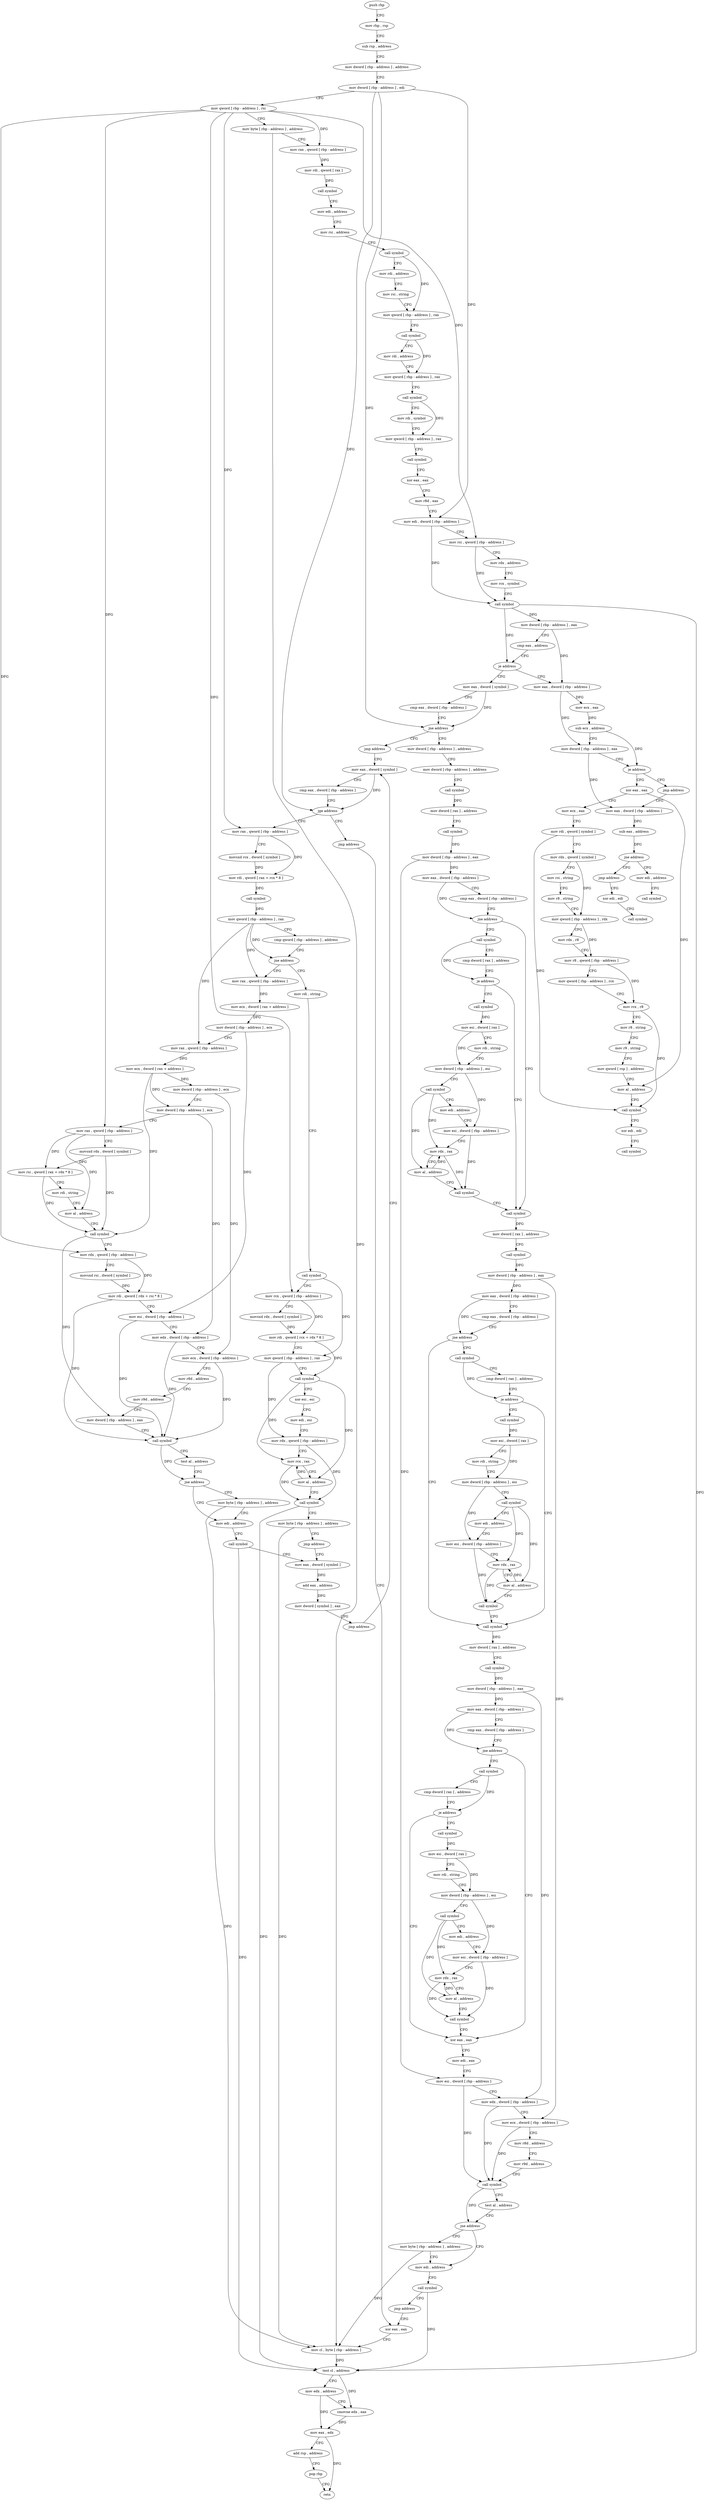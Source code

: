 digraph "func" {
"4200992" [label = "push rbp" ]
"4200993" [label = "mov rbp , rsp" ]
"4200996" [label = "sub rsp , address" ]
"4201003" [label = "mov dword [ rbp - address ] , address" ]
"4201010" [label = "mov dword [ rbp - address ] , edi" ]
"4201013" [label = "mov qword [ rbp - address ] , rsi" ]
"4201017" [label = "mov byte [ rbp - address ] , address" ]
"4201021" [label = "mov rax , qword [ rbp - address ]" ]
"4201025" [label = "mov rdi , qword [ rax ]" ]
"4201028" [label = "call symbol" ]
"4201033" [label = "mov edi , address" ]
"4201038" [label = "mov rsi , address" ]
"4201048" [label = "call symbol" ]
"4201053" [label = "mov rdi , address" ]
"4201063" [label = "mov rsi , string" ]
"4201073" [label = "mov qword [ rbp - address ] , rax" ]
"4201077" [label = "call symbol" ]
"4201082" [label = "mov rdi , address" ]
"4201092" [label = "mov qword [ rbp - address ] , rax" ]
"4201096" [label = "call symbol" ]
"4201101" [label = "mov rdi , symbol" ]
"4201111" [label = "mov qword [ rbp - address ] , rax" ]
"4201115" [label = "call symbol" ]
"4201120" [label = "xor eax , eax" ]
"4201122" [label = "mov r8d , eax" ]
"4201125" [label = "mov edi , dword [ rbp - address ]" ]
"4201128" [label = "mov rsi , qword [ rbp - address ]" ]
"4201132" [label = "mov rdx , address" ]
"4201142" [label = "mov rcx , symbol" ]
"4201152" [label = "call symbol" ]
"4201157" [label = "mov dword [ rbp - address ] , eax" ]
"4201160" [label = "cmp eax , address" ]
"4201163" [label = "je address" ]
"4201330" [label = "mov eax , dword [ symbol ]" ]
"4201169" [label = "mov eax , dword [ rbp - address ]" ]
"4201337" [label = "cmp eax , dword [ rbp - address ]" ]
"4201340" [label = "jne address" ]
"4201681" [label = "jmp address" ]
"4201346" [label = "mov dword [ rbp - address ] , address" ]
"4201172" [label = "mov ecx , eax" ]
"4201174" [label = "sub ecx , address" ]
"4201180" [label = "mov dword [ rbp - address ] , eax" ]
"4201183" [label = "je address" ]
"4201220" [label = "xor eax , eax" ]
"4201189" [label = "jmp address" ]
"4201686" [label = "mov eax , dword [ symbol ]" ]
"4201353" [label = "mov dword [ rbp - address ] , address" ]
"4201360" [label = "call symbol" ]
"4201365" [label = "mov dword [ rax ] , address" ]
"4201371" [label = "call symbol" ]
"4201376" [label = "mov dword [ rbp - address ] , eax" ]
"4201379" [label = "mov eax , dword [ rbp - address ]" ]
"4201382" [label = "cmp eax , dword [ rbp - address ]" ]
"4201385" [label = "jne address" ]
"4201448" [label = "call symbol" ]
"4201391" [label = "call symbol" ]
"4201222" [label = "mov ecx , eax" ]
"4201224" [label = "mov rdi , qword [ symbol ]" ]
"4201232" [label = "mov rdx , qword [ symbol ]" ]
"4201240" [label = "mov rsi , string" ]
"4201250" [label = "mov r8 , string" ]
"4201260" [label = "mov qword [ rbp - address ] , rdx" ]
"4201264" [label = "mov rdx , r8" ]
"4201267" [label = "mov r8 , qword [ rbp - address ]" ]
"4201271" [label = "mov qword [ rbp - address ] , rcx" ]
"4201275" [label = "mov rcx , r8" ]
"4201278" [label = "mov r8 , string" ]
"4201288" [label = "mov r9 , string" ]
"4201298" [label = "mov qword [ rsp ] , address" ]
"4201306" [label = "mov al , address" ]
"4201308" [label = "call symbol" ]
"4201313" [label = "xor edi , edi" ]
"4201315" [label = "call symbol" ]
"4201194" [label = "mov eax , dword [ rbp - address ]" ]
"4201693" [label = "cmp eax , dword [ rbp - address ]" ]
"4201696" [label = "jge address" ]
"4201953" [label = "jmp address" ]
"4201702" [label = "mov rax , qword [ rbp - address ]" ]
"4201453" [label = "mov dword [ rax ] , address" ]
"4201459" [label = "call symbol" ]
"4201464" [label = "mov dword [ rbp - address ] , eax" ]
"4201467" [label = "mov eax , dword [ rbp - address ]" ]
"4201470" [label = "cmp eax , dword [ rbp - address ]" ]
"4201473" [label = "jne address" ]
"4201536" [label = "call symbol" ]
"4201479" [label = "call symbol" ]
"4201396" [label = "cmp dword [ rax ] , address" ]
"4201399" [label = "je address" ]
"4201405" [label = "call symbol" ]
"4201197" [label = "sub eax , address" ]
"4201202" [label = "jne address" ]
"4201320" [label = "mov edi , address" ]
"4201208" [label = "jmp address" ]
"4201958" [label = "xor eax , eax" ]
"4201706" [label = "movsxd rcx , dword [ symbol ]" ]
"4201714" [label = "mov rdi , qword [ rax + rcx * 8 ]" ]
"4201718" [label = "call symbol" ]
"4201723" [label = "mov qword [ rbp - address ] , rax" ]
"4201727" [label = "cmp qword [ rbp - address ] , address" ]
"4201732" [label = "jne address" ]
"4201805" [label = "mov rax , qword [ rbp - address ]" ]
"4201738" [label = "mov rdi , string" ]
"4201541" [label = "mov dword [ rax ] , address" ]
"4201547" [label = "call symbol" ]
"4201552" [label = "mov dword [ rbp - address ] , eax" ]
"4201555" [label = "mov eax , dword [ rbp - address ]" ]
"4201558" [label = "cmp eax , dword [ rbp - address ]" ]
"4201561" [label = "jne address" ]
"4201624" [label = "xor eax , eax" ]
"4201567" [label = "call symbol" ]
"4201484" [label = "cmp dword [ rax ] , address" ]
"4201487" [label = "je address" ]
"4201493" [label = "call symbol" ]
"4201410" [label = "mov esi , dword [ rax ]" ]
"4201412" [label = "mov rdi , string" ]
"4201422" [label = "mov dword [ rbp - address ] , esi" ]
"4201425" [label = "call symbol" ]
"4201430" [label = "mov edi , address" ]
"4201435" [label = "mov esi , dword [ rbp - address ]" ]
"4201438" [label = "mov rdx , rax" ]
"4201441" [label = "mov al , address" ]
"4201443" [label = "call symbol" ]
"4201325" [label = "call symbol" ]
"4201213" [label = "xor edi , edi" ]
"4201960" [label = "mov cl , byte [ rbp - address ]" ]
"4201963" [label = "test cl , address" ]
"4201966" [label = "mov edx , address" ]
"4201971" [label = "cmovne edx , eax" ]
"4201974" [label = "mov eax , edx" ]
"4201976" [label = "add rsp , address" ]
"4201983" [label = "pop rbp" ]
"4201984" [label = "retn" ]
"4201809" [label = "mov ecx , dword [ rax + address ]" ]
"4201812" [label = "mov dword [ rbp - address ] , ecx" ]
"4201815" [label = "mov rax , qword [ rbp - address ]" ]
"4201819" [label = "mov ecx , dword [ rax + address ]" ]
"4201822" [label = "mov dword [ rbp - address ] , ecx" ]
"4201825" [label = "mov dword [ rbp - address ] , ecx" ]
"4201828" [label = "mov rax , qword [ rbp - address ]" ]
"4201832" [label = "movsxd rdx , dword [ symbol ]" ]
"4201840" [label = "mov rsi , qword [ rax + rdx * 8 ]" ]
"4201844" [label = "mov rdi , string" ]
"4201854" [label = "mov al , address" ]
"4201856" [label = "call symbol" ]
"4201861" [label = "mov rdx , qword [ rbp - address ]" ]
"4201865" [label = "movsxd rsi , dword [ symbol ]" ]
"4201873" [label = "mov rdi , qword [ rdx + rsi * 8 ]" ]
"4201877" [label = "mov esi , dword [ rbp - address ]" ]
"4201880" [label = "mov edx , dword [ rbp - address ]" ]
"4201883" [label = "mov ecx , dword [ rbp - address ]" ]
"4201886" [label = "mov r8d , address" ]
"4201892" [label = "mov r9d , address" ]
"4201898" [label = "mov dword [ rbp - address ] , eax" ]
"4201904" [label = "call symbol" ]
"4201909" [label = "test al , address" ]
"4201911" [label = "jne address" ]
"4201921" [label = "mov edi , address" ]
"4201917" [label = "mov byte [ rbp - address ] , address" ]
"4201748" [label = "call symbol" ]
"4201753" [label = "mov rcx , qword [ rbp - address ]" ]
"4201757" [label = "movsxd rdx , dword [ symbol ]" ]
"4201765" [label = "mov rdi , qword [ rcx + rdx * 8 ]" ]
"4201769" [label = "mov qword [ rbp - address ] , rax" ]
"4201773" [label = "call symbol" ]
"4201778" [label = "xor esi , esi" ]
"4201780" [label = "mov edi , esi" ]
"4201782" [label = "mov rdx , qword [ rbp - address ]" ]
"4201786" [label = "mov rcx , rax" ]
"4201789" [label = "mov al , address" ]
"4201791" [label = "call symbol" ]
"4201796" [label = "mov byte [ rbp - address ] , address" ]
"4201800" [label = "jmp address" ]
"4201931" [label = "mov eax , dword [ symbol ]" ]
"4201626" [label = "mov edi , eax" ]
"4201628" [label = "mov esi , dword [ rbp - address ]" ]
"4201631" [label = "mov edx , dword [ rbp - address ]" ]
"4201634" [label = "mov ecx , dword [ rbp - address ]" ]
"4201637" [label = "mov r8d , address" ]
"4201643" [label = "mov r9d , address" ]
"4201649" [label = "call symbol" ]
"4201654" [label = "test al , address" ]
"4201656" [label = "jne address" ]
"4201666" [label = "mov edi , address" ]
"4201662" [label = "mov byte [ rbp - address ] , address" ]
"4201572" [label = "cmp dword [ rax ] , address" ]
"4201575" [label = "je address" ]
"4201581" [label = "call symbol" ]
"4201498" [label = "mov esi , dword [ rax ]" ]
"4201500" [label = "mov rdi , string" ]
"4201510" [label = "mov dword [ rbp - address ] , esi" ]
"4201513" [label = "call symbol" ]
"4201518" [label = "mov edi , address" ]
"4201523" [label = "mov esi , dword [ rbp - address ]" ]
"4201526" [label = "mov rdx , rax" ]
"4201529" [label = "mov al , address" ]
"4201531" [label = "call symbol" ]
"4201215" [label = "call symbol" ]
"4201926" [label = "call symbol" ]
"4201938" [label = "add eax , address" ]
"4201941" [label = "mov dword [ symbol ] , eax" ]
"4201948" [label = "jmp address" ]
"4201671" [label = "call symbol" ]
"4201676" [label = "jmp address" ]
"4201586" [label = "mov esi , dword [ rax ]" ]
"4201588" [label = "mov rdi , string" ]
"4201598" [label = "mov dword [ rbp - address ] , esi" ]
"4201601" [label = "call symbol" ]
"4201606" [label = "mov edi , address" ]
"4201611" [label = "mov esi , dword [ rbp - address ]" ]
"4201614" [label = "mov rdx , rax" ]
"4201617" [label = "mov al , address" ]
"4201619" [label = "call symbol" ]
"4200992" -> "4200993" [ label = "CFG" ]
"4200993" -> "4200996" [ label = "CFG" ]
"4200996" -> "4201003" [ label = "CFG" ]
"4201003" -> "4201010" [ label = "CFG" ]
"4201010" -> "4201013" [ label = "CFG" ]
"4201010" -> "4201125" [ label = "DFG" ]
"4201010" -> "4201340" [ label = "DFG" ]
"4201010" -> "4201696" [ label = "DFG" ]
"4201013" -> "4201017" [ label = "CFG" ]
"4201013" -> "4201021" [ label = "DFG" ]
"4201013" -> "4201128" [ label = "DFG" ]
"4201013" -> "4201702" [ label = "DFG" ]
"4201013" -> "4201828" [ label = "DFG" ]
"4201013" -> "4201861" [ label = "DFG" ]
"4201013" -> "4201753" [ label = "DFG" ]
"4201017" -> "4201021" [ label = "CFG" ]
"4201017" -> "4201960" [ label = "DFG" ]
"4201021" -> "4201025" [ label = "DFG" ]
"4201025" -> "4201028" [ label = "DFG" ]
"4201028" -> "4201033" [ label = "CFG" ]
"4201033" -> "4201038" [ label = "CFG" ]
"4201038" -> "4201048" [ label = "CFG" ]
"4201048" -> "4201053" [ label = "CFG" ]
"4201048" -> "4201073" [ label = "DFG" ]
"4201053" -> "4201063" [ label = "CFG" ]
"4201063" -> "4201073" [ label = "CFG" ]
"4201073" -> "4201077" [ label = "CFG" ]
"4201077" -> "4201082" [ label = "CFG" ]
"4201077" -> "4201092" [ label = "DFG" ]
"4201082" -> "4201092" [ label = "CFG" ]
"4201092" -> "4201096" [ label = "CFG" ]
"4201096" -> "4201101" [ label = "CFG" ]
"4201096" -> "4201111" [ label = "DFG" ]
"4201101" -> "4201111" [ label = "CFG" ]
"4201111" -> "4201115" [ label = "CFG" ]
"4201115" -> "4201120" [ label = "CFG" ]
"4201120" -> "4201122" [ label = "CFG" ]
"4201122" -> "4201125" [ label = "CFG" ]
"4201125" -> "4201128" [ label = "CFG" ]
"4201125" -> "4201152" [ label = "DFG" ]
"4201128" -> "4201132" [ label = "CFG" ]
"4201128" -> "4201152" [ label = "DFG" ]
"4201132" -> "4201142" [ label = "CFG" ]
"4201142" -> "4201152" [ label = "CFG" ]
"4201152" -> "4201157" [ label = "DFG" ]
"4201152" -> "4201163" [ label = "DFG" ]
"4201152" -> "4201963" [ label = "DFG" ]
"4201157" -> "4201160" [ label = "CFG" ]
"4201157" -> "4201169" [ label = "DFG" ]
"4201160" -> "4201163" [ label = "CFG" ]
"4201163" -> "4201330" [ label = "CFG" ]
"4201163" -> "4201169" [ label = "CFG" ]
"4201330" -> "4201337" [ label = "CFG" ]
"4201330" -> "4201340" [ label = "DFG" ]
"4201169" -> "4201172" [ label = "DFG" ]
"4201169" -> "4201180" [ label = "DFG" ]
"4201337" -> "4201340" [ label = "CFG" ]
"4201340" -> "4201681" [ label = "CFG" ]
"4201340" -> "4201346" [ label = "CFG" ]
"4201681" -> "4201686" [ label = "CFG" ]
"4201346" -> "4201353" [ label = "CFG" ]
"4201172" -> "4201174" [ label = "DFG" ]
"4201174" -> "4201180" [ label = "CFG" ]
"4201174" -> "4201183" [ label = "DFG" ]
"4201180" -> "4201183" [ label = "CFG" ]
"4201180" -> "4201194" [ label = "DFG" ]
"4201183" -> "4201220" [ label = "CFG" ]
"4201183" -> "4201189" [ label = "CFG" ]
"4201220" -> "4201222" [ label = "CFG" ]
"4201220" -> "4201306" [ label = "DFG" ]
"4201189" -> "4201194" [ label = "CFG" ]
"4201686" -> "4201693" [ label = "CFG" ]
"4201686" -> "4201696" [ label = "DFG" ]
"4201353" -> "4201360" [ label = "CFG" ]
"4201360" -> "4201365" [ label = "DFG" ]
"4201365" -> "4201371" [ label = "CFG" ]
"4201371" -> "4201376" [ label = "DFG" ]
"4201376" -> "4201379" [ label = "DFG" ]
"4201376" -> "4201628" [ label = "DFG" ]
"4201379" -> "4201382" [ label = "CFG" ]
"4201379" -> "4201385" [ label = "DFG" ]
"4201382" -> "4201385" [ label = "CFG" ]
"4201385" -> "4201448" [ label = "CFG" ]
"4201385" -> "4201391" [ label = "CFG" ]
"4201448" -> "4201453" [ label = "DFG" ]
"4201391" -> "4201396" [ label = "CFG" ]
"4201391" -> "4201399" [ label = "DFG" ]
"4201222" -> "4201224" [ label = "CFG" ]
"4201224" -> "4201232" [ label = "CFG" ]
"4201224" -> "4201308" [ label = "DFG" ]
"4201232" -> "4201240" [ label = "CFG" ]
"4201232" -> "4201260" [ label = "DFG" ]
"4201240" -> "4201250" [ label = "CFG" ]
"4201250" -> "4201260" [ label = "CFG" ]
"4201260" -> "4201264" [ label = "CFG" ]
"4201260" -> "4201267" [ label = "DFG" ]
"4201264" -> "4201267" [ label = "CFG" ]
"4201267" -> "4201271" [ label = "CFG" ]
"4201267" -> "4201275" [ label = "DFG" ]
"4201271" -> "4201275" [ label = "CFG" ]
"4201275" -> "4201278" [ label = "CFG" ]
"4201275" -> "4201308" [ label = "DFG" ]
"4201278" -> "4201288" [ label = "CFG" ]
"4201288" -> "4201298" [ label = "CFG" ]
"4201298" -> "4201306" [ label = "CFG" ]
"4201306" -> "4201308" [ label = "CFG" ]
"4201308" -> "4201313" [ label = "CFG" ]
"4201313" -> "4201315" [ label = "CFG" ]
"4201194" -> "4201197" [ label = "DFG" ]
"4201693" -> "4201696" [ label = "CFG" ]
"4201696" -> "4201953" [ label = "CFG" ]
"4201696" -> "4201702" [ label = "CFG" ]
"4201953" -> "4201958" [ label = "CFG" ]
"4201702" -> "4201706" [ label = "CFG" ]
"4201702" -> "4201714" [ label = "DFG" ]
"4201453" -> "4201459" [ label = "CFG" ]
"4201459" -> "4201464" [ label = "DFG" ]
"4201464" -> "4201467" [ label = "DFG" ]
"4201464" -> "4201634" [ label = "DFG" ]
"4201467" -> "4201470" [ label = "CFG" ]
"4201467" -> "4201473" [ label = "DFG" ]
"4201470" -> "4201473" [ label = "CFG" ]
"4201473" -> "4201536" [ label = "CFG" ]
"4201473" -> "4201479" [ label = "CFG" ]
"4201536" -> "4201541" [ label = "DFG" ]
"4201479" -> "4201484" [ label = "CFG" ]
"4201479" -> "4201487" [ label = "DFG" ]
"4201396" -> "4201399" [ label = "CFG" ]
"4201399" -> "4201448" [ label = "CFG" ]
"4201399" -> "4201405" [ label = "CFG" ]
"4201405" -> "4201410" [ label = "DFG" ]
"4201197" -> "4201202" [ label = "DFG" ]
"4201202" -> "4201320" [ label = "CFG" ]
"4201202" -> "4201208" [ label = "CFG" ]
"4201320" -> "4201325" [ label = "CFG" ]
"4201208" -> "4201213" [ label = "CFG" ]
"4201958" -> "4201960" [ label = "CFG" ]
"4201706" -> "4201714" [ label = "DFG" ]
"4201714" -> "4201718" [ label = "DFG" ]
"4201718" -> "4201723" [ label = "DFG" ]
"4201723" -> "4201727" [ label = "CFG" ]
"4201723" -> "4201732" [ label = "DFG" ]
"4201723" -> "4201805" [ label = "DFG" ]
"4201723" -> "4201815" [ label = "DFG" ]
"4201727" -> "4201732" [ label = "CFG" ]
"4201732" -> "4201805" [ label = "CFG" ]
"4201732" -> "4201738" [ label = "CFG" ]
"4201805" -> "4201809" [ label = "DFG" ]
"4201738" -> "4201748" [ label = "CFG" ]
"4201541" -> "4201547" [ label = "CFG" ]
"4201547" -> "4201552" [ label = "DFG" ]
"4201552" -> "4201555" [ label = "DFG" ]
"4201552" -> "4201631" [ label = "DFG" ]
"4201555" -> "4201558" [ label = "CFG" ]
"4201555" -> "4201561" [ label = "DFG" ]
"4201558" -> "4201561" [ label = "CFG" ]
"4201561" -> "4201624" [ label = "CFG" ]
"4201561" -> "4201567" [ label = "CFG" ]
"4201624" -> "4201626" [ label = "CFG" ]
"4201567" -> "4201572" [ label = "CFG" ]
"4201567" -> "4201575" [ label = "DFG" ]
"4201484" -> "4201487" [ label = "CFG" ]
"4201487" -> "4201536" [ label = "CFG" ]
"4201487" -> "4201493" [ label = "CFG" ]
"4201493" -> "4201498" [ label = "DFG" ]
"4201410" -> "4201412" [ label = "CFG" ]
"4201410" -> "4201422" [ label = "DFG" ]
"4201412" -> "4201422" [ label = "CFG" ]
"4201422" -> "4201425" [ label = "CFG" ]
"4201422" -> "4201435" [ label = "DFG" ]
"4201425" -> "4201430" [ label = "CFG" ]
"4201425" -> "4201438" [ label = "DFG" ]
"4201425" -> "4201441" [ label = "DFG" ]
"4201430" -> "4201435" [ label = "CFG" ]
"4201435" -> "4201438" [ label = "CFG" ]
"4201435" -> "4201443" [ label = "DFG" ]
"4201438" -> "4201441" [ label = "CFG" ]
"4201438" -> "4201443" [ label = "DFG" ]
"4201441" -> "4201443" [ label = "CFG" ]
"4201441" -> "4201438" [ label = "DFG" ]
"4201443" -> "4201448" [ label = "CFG" ]
"4201213" -> "4201215" [ label = "CFG" ]
"4201960" -> "4201963" [ label = "DFG" ]
"4201963" -> "4201966" [ label = "CFG" ]
"4201963" -> "4201971" [ label = "DFG" ]
"4201966" -> "4201971" [ label = "CFG" ]
"4201966" -> "4201974" [ label = "DFG" ]
"4201971" -> "4201974" [ label = "DFG" ]
"4201974" -> "4201976" [ label = "CFG" ]
"4201974" -> "4201984" [ label = "DFG" ]
"4201976" -> "4201983" [ label = "CFG" ]
"4201983" -> "4201984" [ label = "CFG" ]
"4201809" -> "4201812" [ label = "DFG" ]
"4201812" -> "4201815" [ label = "CFG" ]
"4201812" -> "4201877" [ label = "DFG" ]
"4201815" -> "4201819" [ label = "DFG" ]
"4201819" -> "4201822" [ label = "DFG" ]
"4201819" -> "4201825" [ label = "DFG" ]
"4201819" -> "4201856" [ label = "DFG" ]
"4201822" -> "4201825" [ label = "CFG" ]
"4201822" -> "4201883" [ label = "DFG" ]
"4201825" -> "4201828" [ label = "CFG" ]
"4201825" -> "4201880" [ label = "DFG" ]
"4201828" -> "4201832" [ label = "CFG" ]
"4201828" -> "4201840" [ label = "DFG" ]
"4201828" -> "4201854" [ label = "DFG" ]
"4201832" -> "4201840" [ label = "DFG" ]
"4201832" -> "4201856" [ label = "DFG" ]
"4201840" -> "4201844" [ label = "CFG" ]
"4201840" -> "4201856" [ label = "DFG" ]
"4201844" -> "4201854" [ label = "CFG" ]
"4201854" -> "4201856" [ label = "CFG" ]
"4201856" -> "4201861" [ label = "CFG" ]
"4201856" -> "4201898" [ label = "DFG" ]
"4201861" -> "4201865" [ label = "CFG" ]
"4201861" -> "4201873" [ label = "DFG" ]
"4201865" -> "4201873" [ label = "DFG" ]
"4201873" -> "4201877" [ label = "CFG" ]
"4201873" -> "4201904" [ label = "DFG" ]
"4201877" -> "4201880" [ label = "CFG" ]
"4201877" -> "4201904" [ label = "DFG" ]
"4201880" -> "4201883" [ label = "CFG" ]
"4201880" -> "4201904" [ label = "DFG" ]
"4201883" -> "4201886" [ label = "CFG" ]
"4201883" -> "4201904" [ label = "DFG" ]
"4201886" -> "4201892" [ label = "CFG" ]
"4201892" -> "4201898" [ label = "CFG" ]
"4201898" -> "4201904" [ label = "CFG" ]
"4201904" -> "4201909" [ label = "CFG" ]
"4201904" -> "4201911" [ label = "DFG" ]
"4201909" -> "4201911" [ label = "CFG" ]
"4201911" -> "4201921" [ label = "CFG" ]
"4201911" -> "4201917" [ label = "CFG" ]
"4201921" -> "4201926" [ label = "CFG" ]
"4201917" -> "4201921" [ label = "CFG" ]
"4201917" -> "4201960" [ label = "DFG" ]
"4201748" -> "4201753" [ label = "CFG" ]
"4201748" -> "4201769" [ label = "DFG" ]
"4201753" -> "4201757" [ label = "CFG" ]
"4201753" -> "4201765" [ label = "DFG" ]
"4201757" -> "4201765" [ label = "DFG" ]
"4201765" -> "4201769" [ label = "CFG" ]
"4201765" -> "4201773" [ label = "DFG" ]
"4201769" -> "4201773" [ label = "CFG" ]
"4201769" -> "4201782" [ label = "DFG" ]
"4201773" -> "4201778" [ label = "CFG" ]
"4201773" -> "4201786" [ label = "DFG" ]
"4201773" -> "4201789" [ label = "DFG" ]
"4201778" -> "4201780" [ label = "CFG" ]
"4201780" -> "4201782" [ label = "CFG" ]
"4201782" -> "4201786" [ label = "CFG" ]
"4201782" -> "4201791" [ label = "DFG" ]
"4201786" -> "4201789" [ label = "CFG" ]
"4201786" -> "4201791" [ label = "DFG" ]
"4201789" -> "4201791" [ label = "CFG" ]
"4201789" -> "4201786" [ label = "DFG" ]
"4201791" -> "4201796" [ label = "CFG" ]
"4201791" -> "4201963" [ label = "DFG" ]
"4201796" -> "4201800" [ label = "CFG" ]
"4201796" -> "4201960" [ label = "DFG" ]
"4201800" -> "4201931" [ label = "CFG" ]
"4201931" -> "4201938" [ label = "DFG" ]
"4201626" -> "4201628" [ label = "CFG" ]
"4201628" -> "4201631" [ label = "CFG" ]
"4201628" -> "4201649" [ label = "DFG" ]
"4201631" -> "4201634" [ label = "CFG" ]
"4201631" -> "4201649" [ label = "DFG" ]
"4201634" -> "4201637" [ label = "CFG" ]
"4201634" -> "4201649" [ label = "DFG" ]
"4201637" -> "4201643" [ label = "CFG" ]
"4201643" -> "4201649" [ label = "CFG" ]
"4201649" -> "4201654" [ label = "CFG" ]
"4201649" -> "4201656" [ label = "DFG" ]
"4201654" -> "4201656" [ label = "CFG" ]
"4201656" -> "4201666" [ label = "CFG" ]
"4201656" -> "4201662" [ label = "CFG" ]
"4201666" -> "4201671" [ label = "CFG" ]
"4201662" -> "4201666" [ label = "CFG" ]
"4201662" -> "4201960" [ label = "DFG" ]
"4201572" -> "4201575" [ label = "CFG" ]
"4201575" -> "4201624" [ label = "CFG" ]
"4201575" -> "4201581" [ label = "CFG" ]
"4201581" -> "4201586" [ label = "DFG" ]
"4201498" -> "4201500" [ label = "CFG" ]
"4201498" -> "4201510" [ label = "DFG" ]
"4201500" -> "4201510" [ label = "CFG" ]
"4201510" -> "4201513" [ label = "CFG" ]
"4201510" -> "4201523" [ label = "DFG" ]
"4201513" -> "4201518" [ label = "CFG" ]
"4201513" -> "4201526" [ label = "DFG" ]
"4201513" -> "4201529" [ label = "DFG" ]
"4201518" -> "4201523" [ label = "CFG" ]
"4201523" -> "4201526" [ label = "CFG" ]
"4201523" -> "4201531" [ label = "DFG" ]
"4201526" -> "4201529" [ label = "CFG" ]
"4201526" -> "4201531" [ label = "DFG" ]
"4201529" -> "4201531" [ label = "CFG" ]
"4201529" -> "4201526" [ label = "DFG" ]
"4201531" -> "4201536" [ label = "CFG" ]
"4201926" -> "4201931" [ label = "CFG" ]
"4201926" -> "4201963" [ label = "DFG" ]
"4201938" -> "4201941" [ label = "DFG" ]
"4201941" -> "4201948" [ label = "CFG" ]
"4201948" -> "4201686" [ label = "CFG" ]
"4201671" -> "4201676" [ label = "CFG" ]
"4201671" -> "4201963" [ label = "DFG" ]
"4201676" -> "4201958" [ label = "CFG" ]
"4201586" -> "4201588" [ label = "CFG" ]
"4201586" -> "4201598" [ label = "DFG" ]
"4201588" -> "4201598" [ label = "CFG" ]
"4201598" -> "4201601" [ label = "CFG" ]
"4201598" -> "4201611" [ label = "DFG" ]
"4201601" -> "4201606" [ label = "CFG" ]
"4201601" -> "4201614" [ label = "DFG" ]
"4201601" -> "4201617" [ label = "DFG" ]
"4201606" -> "4201611" [ label = "CFG" ]
"4201611" -> "4201614" [ label = "CFG" ]
"4201611" -> "4201619" [ label = "DFG" ]
"4201614" -> "4201617" [ label = "CFG" ]
"4201614" -> "4201619" [ label = "DFG" ]
"4201617" -> "4201619" [ label = "CFG" ]
"4201617" -> "4201614" [ label = "DFG" ]
"4201619" -> "4201624" [ label = "CFG" ]
}
